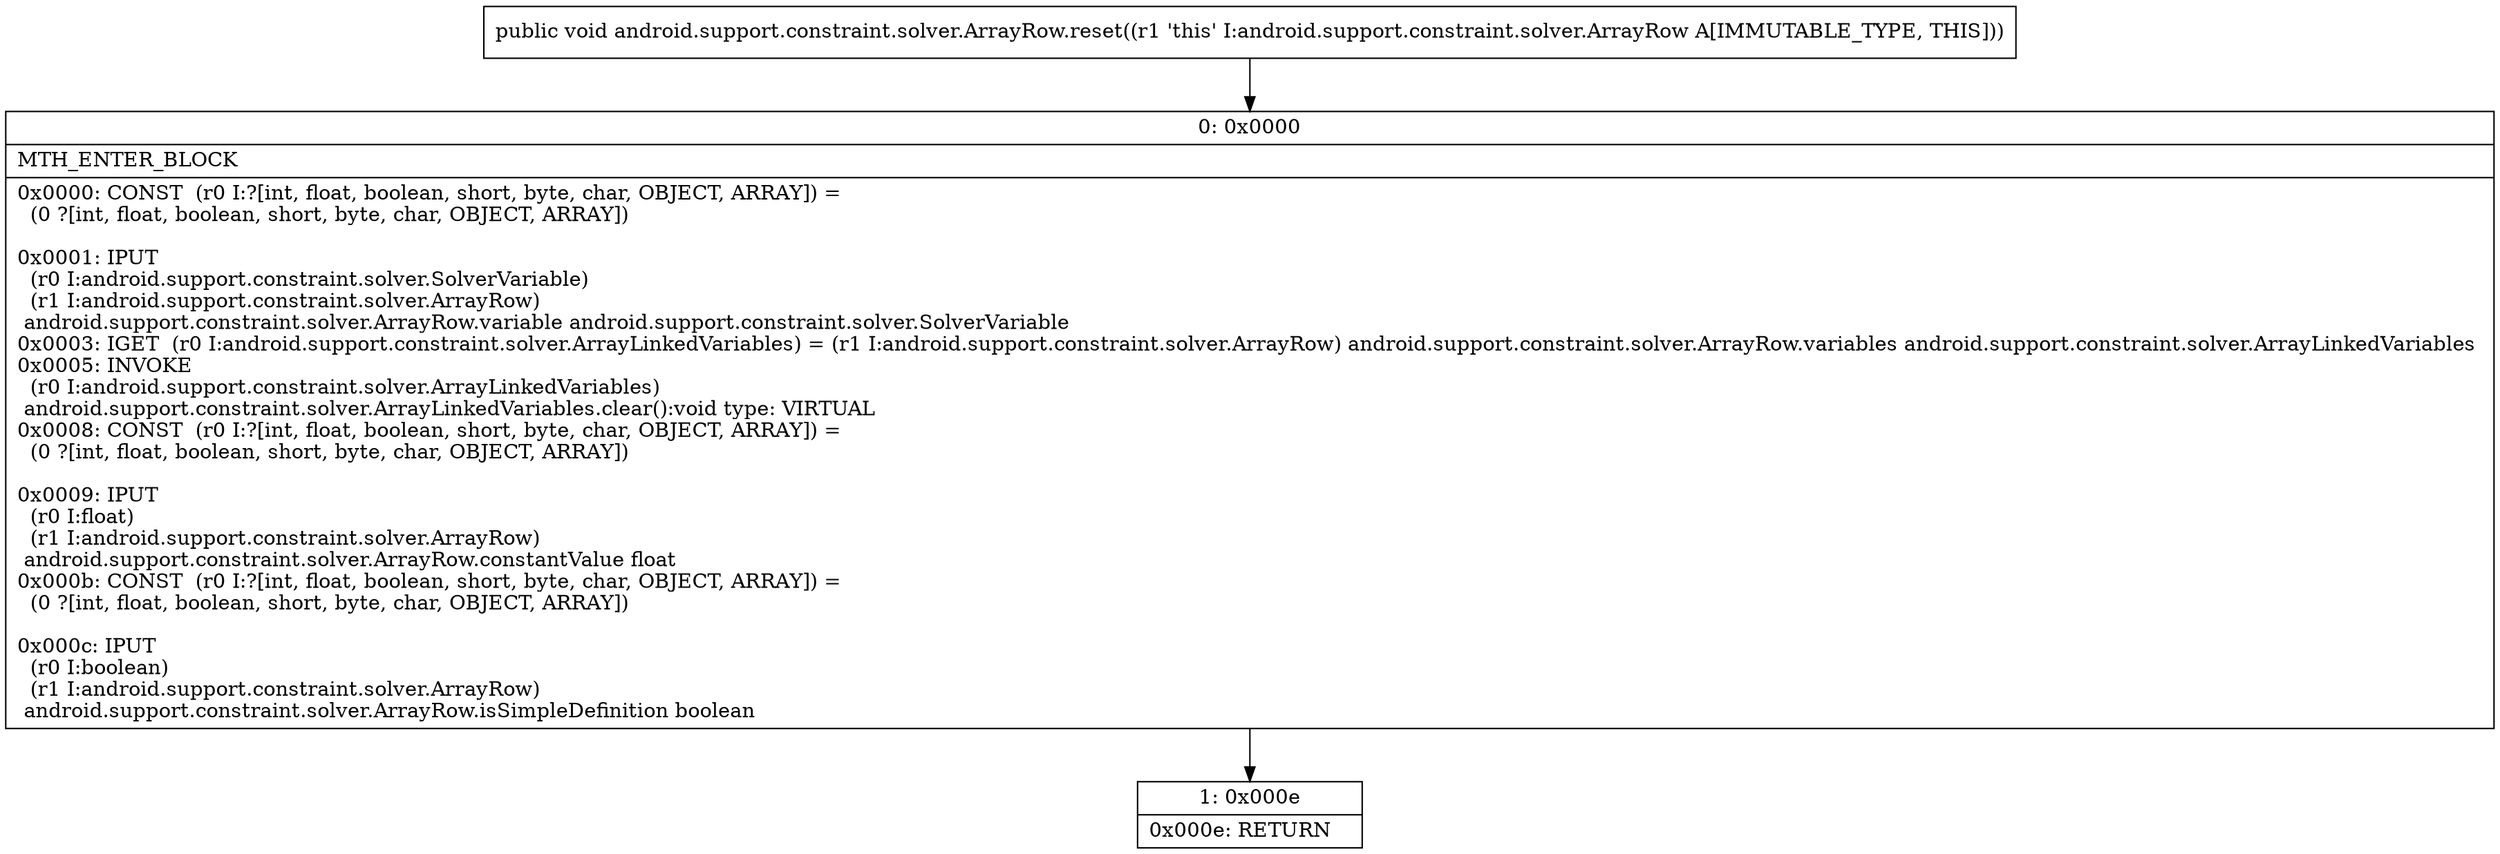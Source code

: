 digraph "CFG forandroid.support.constraint.solver.ArrayRow.reset()V" {
Node_0 [shape=record,label="{0\:\ 0x0000|MTH_ENTER_BLOCK\l|0x0000: CONST  (r0 I:?[int, float, boolean, short, byte, char, OBJECT, ARRAY]) = \l  (0 ?[int, float, boolean, short, byte, char, OBJECT, ARRAY])\l \l0x0001: IPUT  \l  (r0 I:android.support.constraint.solver.SolverVariable)\l  (r1 I:android.support.constraint.solver.ArrayRow)\l android.support.constraint.solver.ArrayRow.variable android.support.constraint.solver.SolverVariable \l0x0003: IGET  (r0 I:android.support.constraint.solver.ArrayLinkedVariables) = (r1 I:android.support.constraint.solver.ArrayRow) android.support.constraint.solver.ArrayRow.variables android.support.constraint.solver.ArrayLinkedVariables \l0x0005: INVOKE  \l  (r0 I:android.support.constraint.solver.ArrayLinkedVariables)\l android.support.constraint.solver.ArrayLinkedVariables.clear():void type: VIRTUAL \l0x0008: CONST  (r0 I:?[int, float, boolean, short, byte, char, OBJECT, ARRAY]) = \l  (0 ?[int, float, boolean, short, byte, char, OBJECT, ARRAY])\l \l0x0009: IPUT  \l  (r0 I:float)\l  (r1 I:android.support.constraint.solver.ArrayRow)\l android.support.constraint.solver.ArrayRow.constantValue float \l0x000b: CONST  (r0 I:?[int, float, boolean, short, byte, char, OBJECT, ARRAY]) = \l  (0 ?[int, float, boolean, short, byte, char, OBJECT, ARRAY])\l \l0x000c: IPUT  \l  (r0 I:boolean)\l  (r1 I:android.support.constraint.solver.ArrayRow)\l android.support.constraint.solver.ArrayRow.isSimpleDefinition boolean \l}"];
Node_1 [shape=record,label="{1\:\ 0x000e|0x000e: RETURN   \l}"];
MethodNode[shape=record,label="{public void android.support.constraint.solver.ArrayRow.reset((r1 'this' I:android.support.constraint.solver.ArrayRow A[IMMUTABLE_TYPE, THIS])) }"];
MethodNode -> Node_0;
Node_0 -> Node_1;
}

